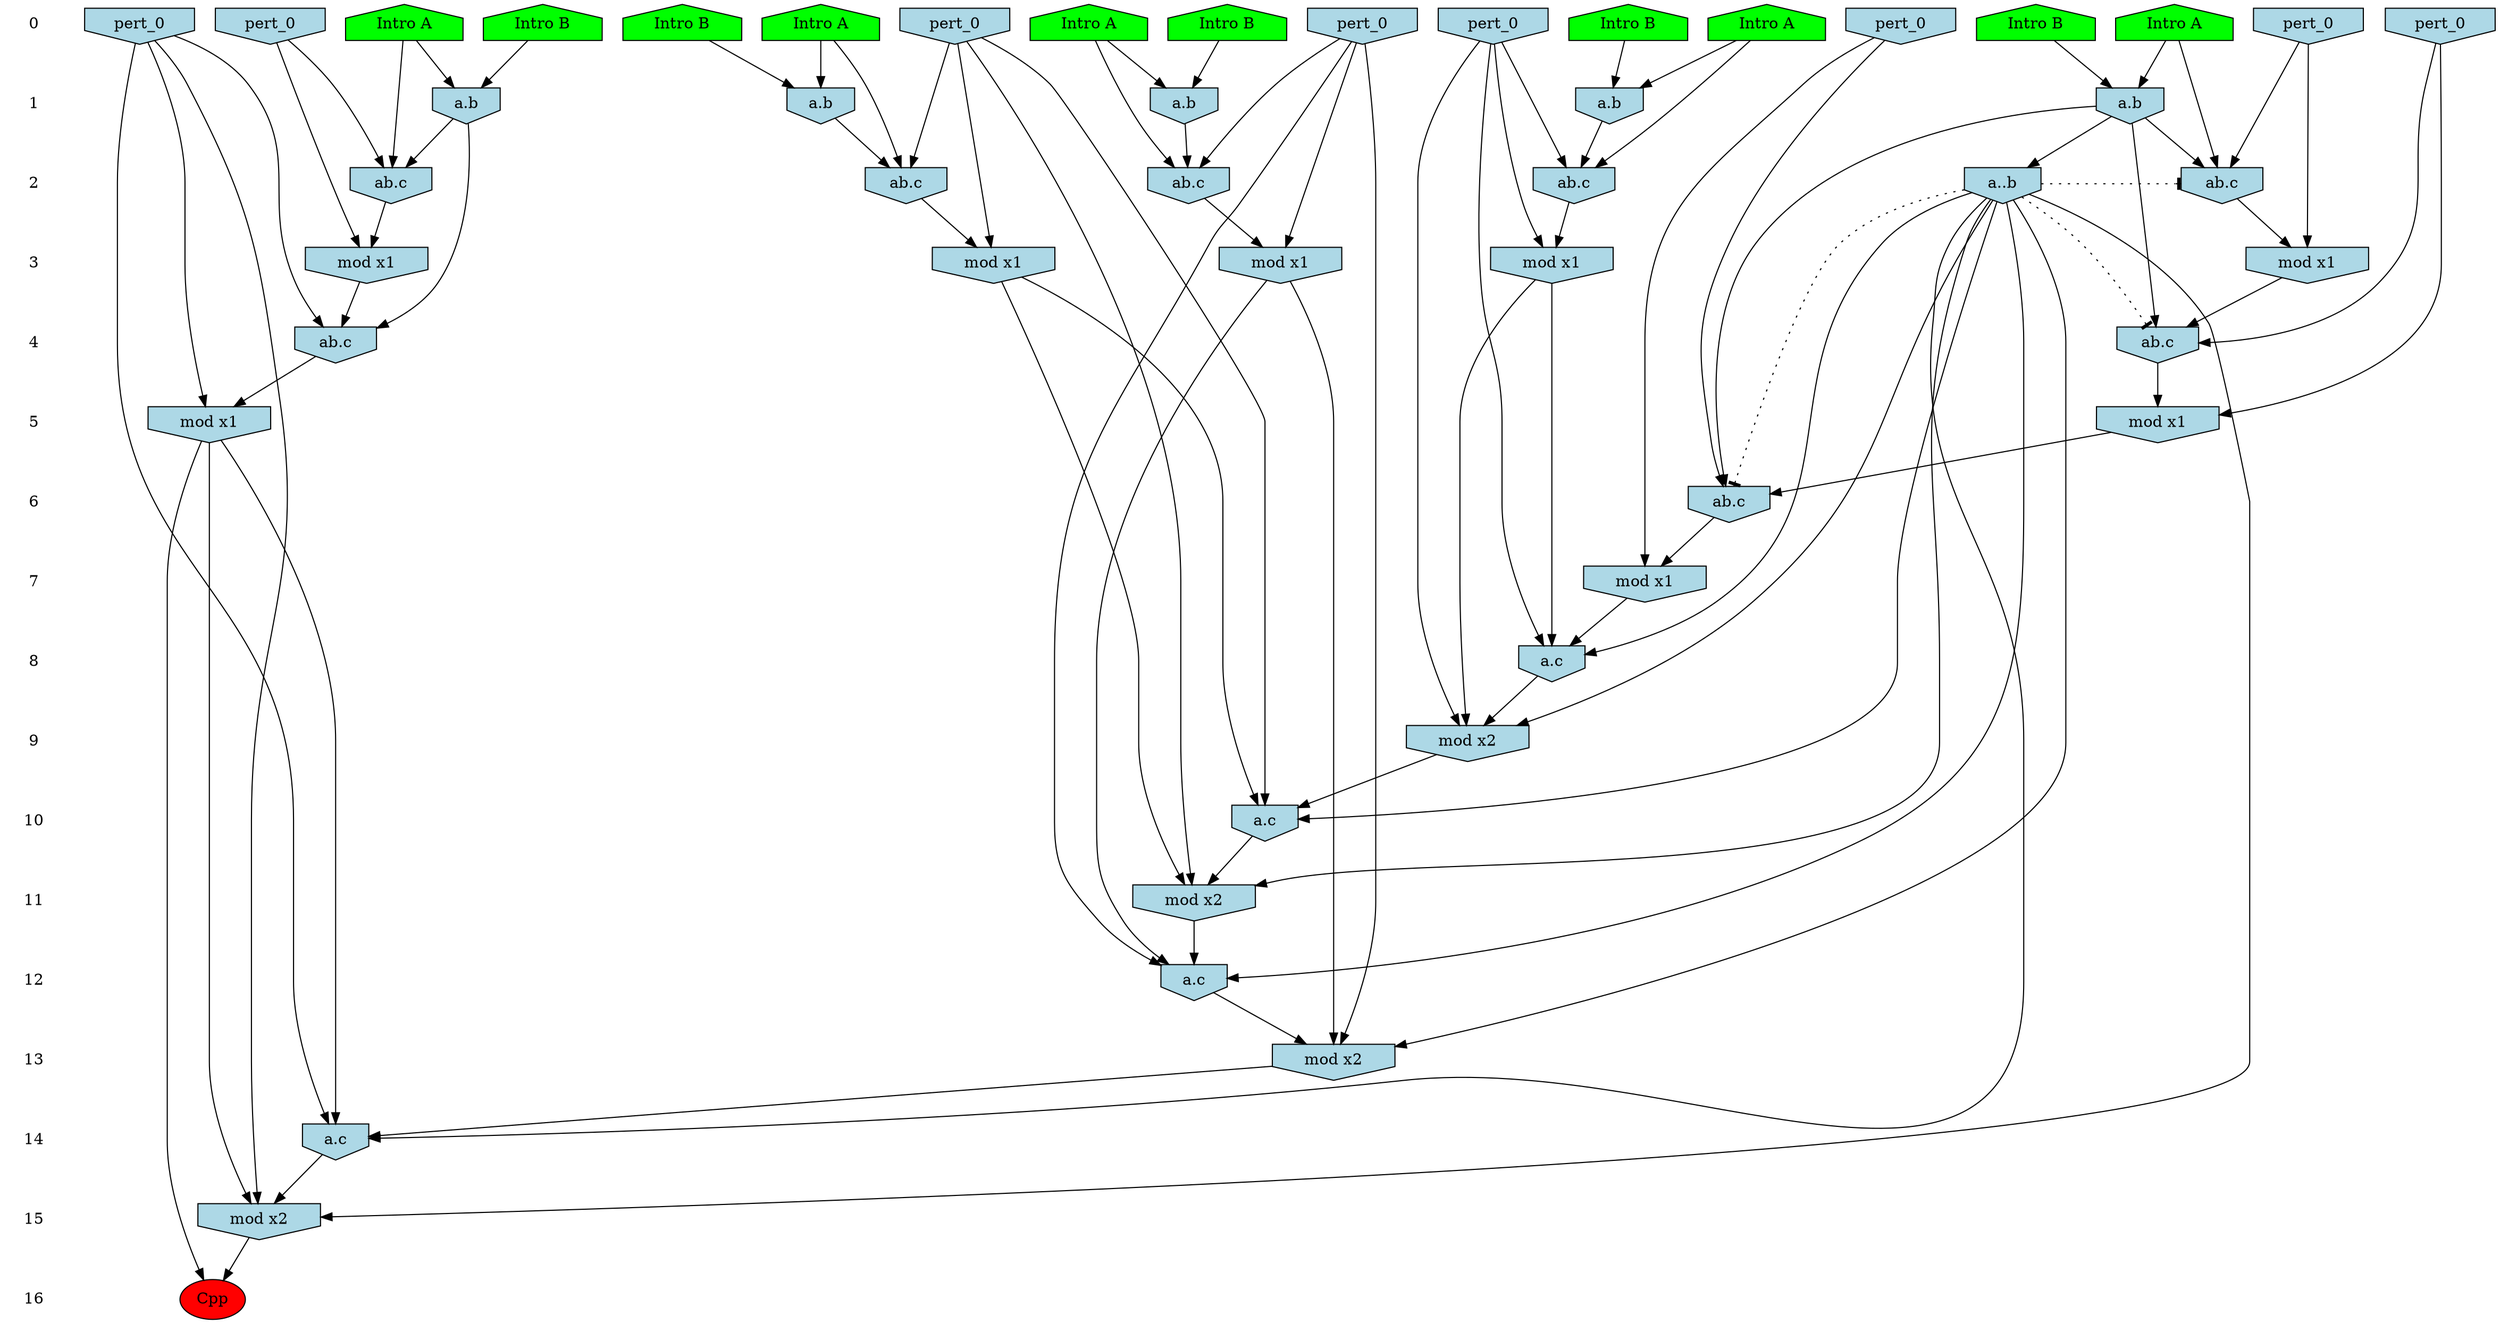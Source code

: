 /* Compression of 1 causal flows obtained in average at 1.006934E+01 t.u */
/* Compressed causal flows were: [6] */
digraph G{
 ranksep=.5 ; 
{ rank = same ; "0" [shape=plaintext] ; node_1 [label ="Intro A", shape=house, style=filled, fillcolor=green] ;
node_2 [label ="Intro A", shape=house, style=filled, fillcolor=green] ;
node_3 [label ="Intro A", shape=house, style=filled, fillcolor=green] ;
node_4 [label ="Intro A", shape=house, style=filled, fillcolor=green] ;
node_5 [label ="Intro B", shape=house, style=filled, fillcolor=green] ;
node_6 [label ="Intro B", shape=house, style=filled, fillcolor=green] ;
node_7 [label ="Intro A", shape=house, style=filled, fillcolor=green] ;
node_8 [label ="Intro B", shape=house, style=filled, fillcolor=green] ;
node_9 [label ="Intro B", shape=house, style=filled, fillcolor=green] ;
node_10 [label ="Intro B", shape=house, style=filled, fillcolor=green] ;
node_16 [label="pert_0", shape=invhouse, style=filled, fillcolor = lightblue] ;
node_17 [label="pert_0", shape=invhouse, style=filled, fillcolor = lightblue] ;
node_18 [label="pert_0", shape=invhouse, style=filled, fillcolor = lightblue] ;
node_19 [label="pert_0", shape=invhouse, style=filled, fillcolor = lightblue] ;
node_20 [label="pert_0", shape=invhouse, style=filled, fillcolor = lightblue] ;
node_21 [label="pert_0", shape=invhouse, style=filled, fillcolor = lightblue] ;
node_22 [label="pert_0", shape=invhouse, style=filled, fillcolor = lightblue] ;
node_23 [label="pert_0", shape=invhouse, style=filled, fillcolor = lightblue] ;
}
{ rank = same ; "1" [shape=plaintext] ; node_11 [label="a.b", shape=invhouse, style=filled, fillcolor = lightblue] ;
node_12 [label="a.b", shape=invhouse, style=filled, fillcolor = lightblue] ;
node_13 [label="a.b", shape=invhouse, style=filled, fillcolor = lightblue] ;
node_14 [label="a.b", shape=invhouse, style=filled, fillcolor = lightblue] ;
node_15 [label="a.b", shape=invhouse, style=filled, fillcolor = lightblue] ;
}
{ rank = same ; "2" [shape=plaintext] ; node_24 [label="ab.c", shape=invhouse, style=filled, fillcolor = lightblue] ;
node_25 [label="ab.c", shape=invhouse, style=filled, fillcolor = lightblue] ;
node_26 [label="ab.c", shape=invhouse, style=filled, fillcolor = lightblue] ;
node_29 [label="ab.c", shape=invhouse, style=filled, fillcolor = lightblue] ;
node_32 [label="ab.c", shape=invhouse, style=filled, fillcolor = lightblue] ;
node_37 [label="a..b", shape=invhouse, style=filled, fillcolor = lightblue] ;
}
{ rank = same ; "3" [shape=plaintext] ; node_27 [label="mod x1", shape=invhouse, style=filled, fillcolor = lightblue] ;
node_33 [label="mod x1", shape=invhouse, style=filled, fillcolor = lightblue] ;
node_34 [label="mod x1", shape=invhouse, style=filled, fillcolor = lightblue] ;
node_36 [label="mod x1", shape=invhouse, style=filled, fillcolor = lightblue] ;
node_39 [label="mod x1", shape=invhouse, style=filled, fillcolor = lightblue] ;
}
{ rank = same ; "4" [shape=plaintext] ; node_28 [label="ab.c", shape=invhouse, style=filled, fillcolor = lightblue] ;
node_38 [label="ab.c", shape=invhouse, style=filled, fillcolor = lightblue] ;
}
{ rank = same ; "5" [shape=plaintext] ; node_30 [label="mod x1", shape=invhouse, style=filled, fillcolor = lightblue] ;
node_41 [label="mod x1", shape=invhouse, style=filled, fillcolor = lightblue] ;
}
{ rank = same ; "6" [shape=plaintext] ; node_31 [label="ab.c", shape=invhouse, style=filled, fillcolor = lightblue] ;
}
{ rank = same ; "7" [shape=plaintext] ; node_35 [label="mod x1", shape=invhouse, style=filled, fillcolor = lightblue] ;
}
{ rank = same ; "8" [shape=plaintext] ; node_40 [label="a.c", shape=invhouse, style=filled, fillcolor = lightblue] ;
}
{ rank = same ; "9" [shape=plaintext] ; node_42 [label="mod x2", shape=invhouse, style=filled, fillcolor = lightblue] ;
}
{ rank = same ; "10" [shape=plaintext] ; node_43 [label="a.c", shape=invhouse, style=filled, fillcolor = lightblue] ;
}
{ rank = same ; "11" [shape=plaintext] ; node_44 [label="mod x2", shape=invhouse, style=filled, fillcolor = lightblue] ;
}
{ rank = same ; "12" [shape=plaintext] ; node_45 [label="a.c", shape=invhouse, style=filled, fillcolor = lightblue] ;
}
{ rank = same ; "13" [shape=plaintext] ; node_46 [label="mod x2", shape=invhouse, style=filled, fillcolor = lightblue] ;
}
{ rank = same ; "14" [shape=plaintext] ; node_47 [label="a.c", shape=invhouse, style=filled, fillcolor = lightblue] ;
}
{ rank = same ; "15" [shape=plaintext] ; node_48 [label="mod x2", shape=invhouse, style=filled, fillcolor = lightblue] ;
}
{ rank = same ; "16" [shape=plaintext] ; node_49 [label ="Cpp", style=filled, fillcolor=red] ;
}
"0" -> "1" [style="invis"]; 
"1" -> "2" [style="invis"]; 
"2" -> "3" [style="invis"]; 
"3" -> "4" [style="invis"]; 
"4" -> "5" [style="invis"]; 
"5" -> "6" [style="invis"]; 
"6" -> "7" [style="invis"]; 
"7" -> "8" [style="invis"]; 
"8" -> "9" [style="invis"]; 
"9" -> "10" [style="invis"]; 
"10" -> "11" [style="invis"]; 
"11" -> "12" [style="invis"]; 
"12" -> "13" [style="invis"]; 
"13" -> "14" [style="invis"]; 
"14" -> "15" [style="invis"]; 
"15" -> "16" [style="invis"]; 
node_4 -> node_11
node_9 -> node_11
node_7 -> node_12
node_8 -> node_12
node_1 -> node_13
node_6 -> node_13
node_2 -> node_14
node_5 -> node_14
node_3 -> node_15
node_10 -> node_15
node_7 -> node_24
node_12 -> node_24
node_20 -> node_24
node_4 -> node_25
node_11 -> node_25
node_18 -> node_25
node_1 -> node_26
node_13 -> node_26
node_21 -> node_26
node_20 -> node_27
node_24 -> node_27
node_12 -> node_28
node_16 -> node_28
node_27 -> node_28
node_3 -> node_29
node_15 -> node_29
node_23 -> node_29
node_16 -> node_30
node_28 -> node_30
node_12 -> node_31
node_22 -> node_31
node_30 -> node_31
node_2 -> node_32
node_14 -> node_32
node_17 -> node_32
node_18 -> node_33
node_25 -> node_33
node_23 -> node_34
node_29 -> node_34
node_22 -> node_35
node_31 -> node_35
node_17 -> node_36
node_32 -> node_36
node_12 -> node_37
node_14 -> node_38
node_19 -> node_38
node_36 -> node_38
node_21 -> node_39
node_26 -> node_39
node_21 -> node_40
node_35 -> node_40
node_37 -> node_40
node_39 -> node_40
node_19 -> node_41
node_38 -> node_41
node_21 -> node_42
node_37 -> node_42
node_39 -> node_42
node_40 -> node_42
node_23 -> node_43
node_34 -> node_43
node_37 -> node_43
node_42 -> node_43
node_23 -> node_44
node_34 -> node_44
node_37 -> node_44
node_43 -> node_44
node_18 -> node_45
node_33 -> node_45
node_37 -> node_45
node_44 -> node_45
node_18 -> node_46
node_33 -> node_46
node_37 -> node_46
node_45 -> node_46
node_19 -> node_47
node_37 -> node_47
node_41 -> node_47
node_46 -> node_47
node_19 -> node_48
node_37 -> node_48
node_41 -> node_48
node_47 -> node_48
node_41 -> node_49
node_48 -> node_49
node_37 -> node_24 [style=dotted, arrowhead = tee] 
node_37 -> node_28 [style=dotted, arrowhead = tee] 
node_37 -> node_31 [style=dotted, arrowhead = tee] 
}
/*
 Dot generation time: 0.000000
*/